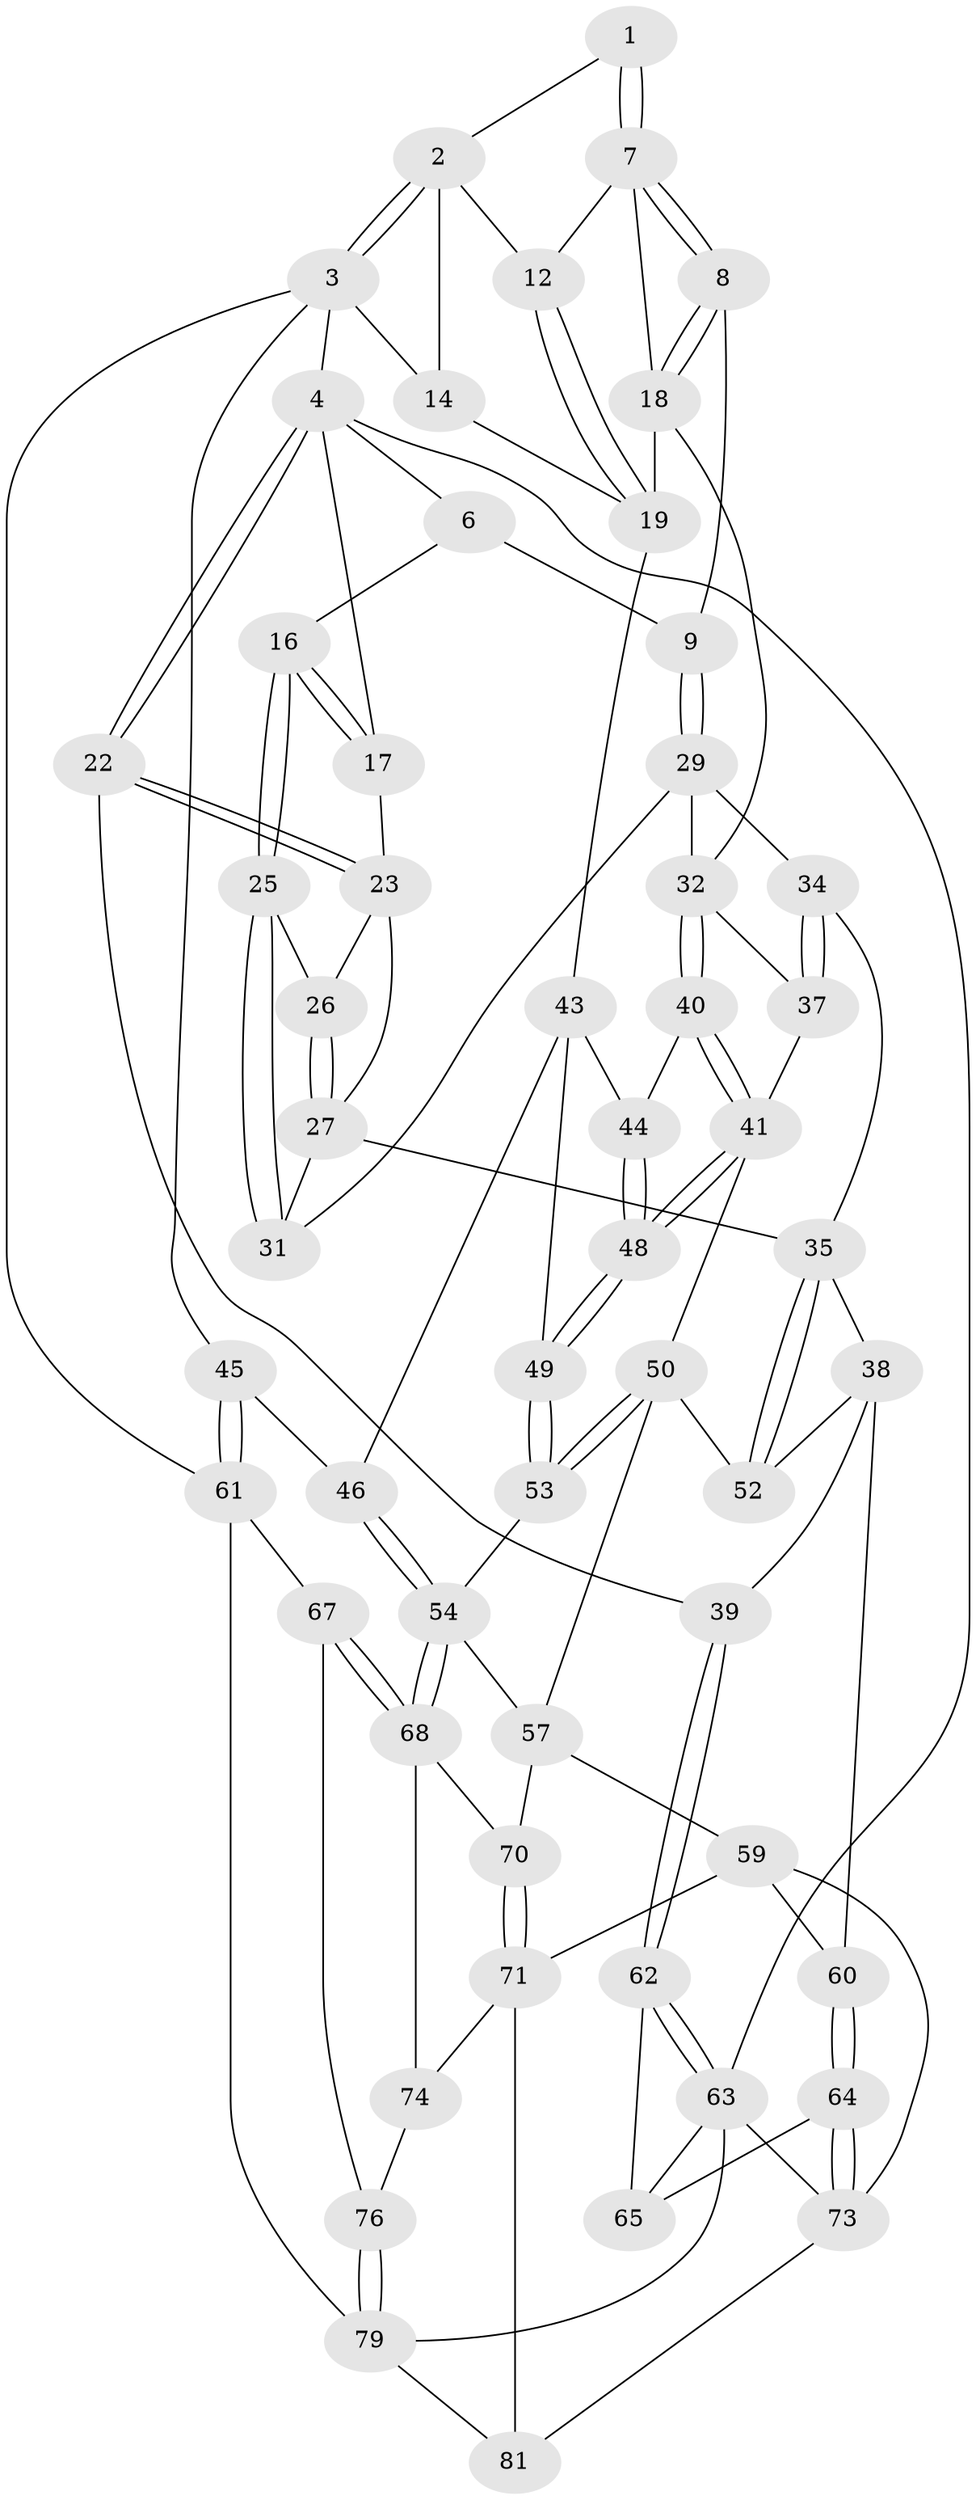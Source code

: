 // Generated by graph-tools (version 1.1) at 2025/24/03/03/25 07:24:33]
// undirected, 56 vertices, 128 edges
graph export_dot {
graph [start="1"]
  node [color=gray90,style=filled];
  1 [pos="+0.5933303891488265+0"];
  2 [pos="+0.7261783276585748+0",super="+11"];
  3 [pos="+1+0",super="+15"];
  4 [pos="+0+0",super="+5"];
  6 [pos="+0.4430431746790368+0",super="+10"];
  7 [pos="+0.5925940774275104+0",super="+13"];
  8 [pos="+0.5611794159495986+0.10930803201495301"];
  9 [pos="+0.46485279396505436+0.11740912328416597"];
  12 [pos="+0.6953960007166953+0.10799426449750861"];
  14 [pos="+0.8696973321102875+0.2471256741652329"];
  16 [pos="+0.32351543289643814+0.10651770711593746"];
  17 [pos="+0.24033537940580807+0.0035641255471511243"];
  18 [pos="+0.5901848534376657+0.14583939964378756",super="+20"];
  19 [pos="+0.8611749439732853+0.25024825606988255",super="+21"];
  22 [pos="+0+0.1654959673693114"];
  23 [pos="+0.09312420712275307+0.10718407615511923",super="+24"];
  25 [pos="+0.32743756186352324+0.14305803520683236"];
  26 [pos="+0.19647086303822217+0.23568843185206845"];
  27 [pos="+0.1912930096590731+0.2552326854046532",super="+28"];
  29 [pos="+0.43966016120846113+0.26907539431327976",super="+30"];
  31 [pos="+0.3665283704140049+0.2613243661513871"];
  32 [pos="+0.5310934831354619+0.30257499637681645",super="+33"];
  34 [pos="+0.29062863655883714+0.42034701105281663"];
  35 [pos="+0.24206193653016653+0.4310351020436991",super="+36"];
  37 [pos="+0.38667139270162487+0.4639316955581635"];
  38 [pos="+0+0.45117362453372334",super="+56"];
  39 [pos="+0+0.4533250513431319"];
  40 [pos="+0.5444383479987827+0.32785086171360545"];
  41 [pos="+0.5247603732432106+0.478127122227451",super="+42"];
  43 [pos="+0.7942359253922351+0.35582175554677864",super="+47"];
  44 [pos="+0.6860445483803518+0.3892904761136789"];
  45 [pos="+1+0.6015136248994539"];
  46 [pos="+0.8324022935917957+0.5298606221473168"];
  48 [pos="+0.6069094770729099+0.5728030173145219"];
  49 [pos="+0.6096172717708304+0.5816102718491315"];
  50 [pos="+0.38336128468197445+0.5734850023364179",super="+51"];
  52 [pos="+0.3194299169635976+0.6096638155929772"];
  53 [pos="+0.6061596707061618+0.6051581690880898"];
  54 [pos="+0.7660292855466033+0.7309888115735886",super="+55"];
  57 [pos="+0.5213670567323035+0.7383704112672285",super="+58"];
  59 [pos="+0.4519823950199619+0.7848258322377483",super="+72"];
  60 [pos="+0.2543656424972675+0.7643049382087536"];
  61 [pos="+1+0.7543165522807652",super="+66"];
  62 [pos="+0+0.7269299119891286"];
  63 [pos="+0+1",super="+78"];
  64 [pos="+0.21483506577909015+0.807140447498787"];
  65 [pos="+0.13986694066049019+0.8034864486944687"];
  67 [pos="+0.890838632636157+0.7866510547829331"];
  68 [pos="+0.786040945980393+0.7553264058400679",super="+69"];
  70 [pos="+0.5851451253695723+0.8158822061342774"];
  71 [pos="+0.596243618240806+0.9265412441509191",super="+75"];
  73 [pos="+0.32127958137940205+1",super="+77"];
  74 [pos="+0.6956590014120794+0.8963113695643529"];
  76 [pos="+0.7698424892866186+0.9140165321991298"];
  79 [pos="+0.8294028212436962+0.977804316052179",super="+80"];
  81 [pos="+0.6710625859930494+1"];
  1 -- 2;
  1 -- 7;
  1 -- 7;
  2 -- 3;
  2 -- 3;
  2 -- 12;
  2 -- 14;
  3 -- 4;
  3 -- 61;
  3 -- 45;
  3 -- 14;
  4 -- 22;
  4 -- 22;
  4 -- 63;
  4 -- 17;
  4 -- 6;
  6 -- 16;
  6 -- 9;
  7 -- 8;
  7 -- 8;
  7 -- 18;
  7 -- 12;
  8 -- 9;
  8 -- 18;
  8 -- 18;
  9 -- 29;
  9 -- 29;
  12 -- 19;
  12 -- 19;
  14 -- 19;
  16 -- 17;
  16 -- 17;
  16 -- 25;
  16 -- 25;
  17 -- 23;
  18 -- 32;
  18 -- 19;
  19 -- 43;
  22 -- 23;
  22 -- 23;
  22 -- 39;
  23 -- 26;
  23 -- 27;
  25 -- 26;
  25 -- 31;
  25 -- 31;
  26 -- 27;
  26 -- 27;
  27 -- 31;
  27 -- 35;
  29 -- 32;
  29 -- 34;
  29 -- 31;
  32 -- 40;
  32 -- 40;
  32 -- 37;
  34 -- 35;
  34 -- 37;
  34 -- 37;
  35 -- 52;
  35 -- 52;
  35 -- 38;
  37 -- 41;
  38 -- 39;
  38 -- 52;
  38 -- 60;
  39 -- 62;
  39 -- 62;
  40 -- 41;
  40 -- 41;
  40 -- 44;
  41 -- 48;
  41 -- 48;
  41 -- 50;
  43 -- 44;
  43 -- 49;
  43 -- 46;
  44 -- 48;
  44 -- 48;
  45 -- 46;
  45 -- 61;
  45 -- 61;
  46 -- 54;
  46 -- 54;
  48 -- 49;
  48 -- 49;
  49 -- 53;
  49 -- 53;
  50 -- 53;
  50 -- 53;
  50 -- 52;
  50 -- 57;
  53 -- 54;
  54 -- 68;
  54 -- 68;
  54 -- 57;
  57 -- 70;
  57 -- 59;
  59 -- 60;
  59 -- 73;
  59 -- 71;
  60 -- 64;
  60 -- 64;
  61 -- 67;
  61 -- 79 [weight=2];
  62 -- 63;
  62 -- 63;
  62 -- 65;
  63 -- 73;
  63 -- 65;
  63 -- 79;
  64 -- 65;
  64 -- 73;
  64 -- 73;
  67 -- 68;
  67 -- 68;
  67 -- 76;
  68 -- 74;
  68 -- 70;
  70 -- 71;
  70 -- 71;
  71 -- 81;
  71 -- 74;
  73 -- 81;
  74 -- 76;
  76 -- 79;
  76 -- 79;
  79 -- 81;
}
